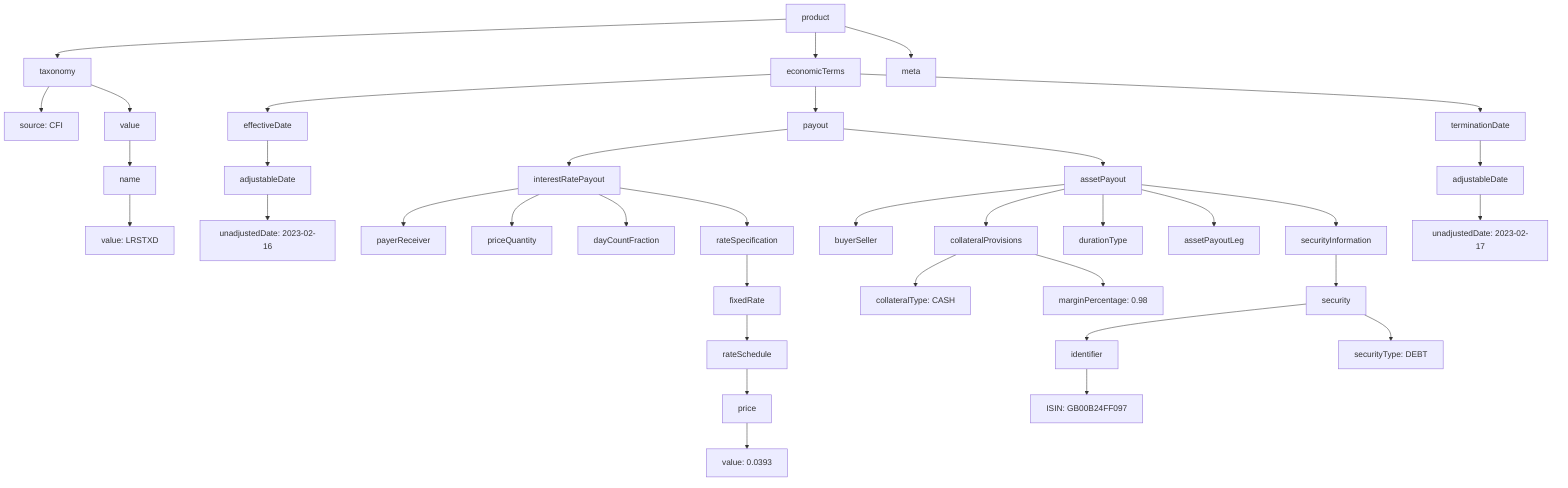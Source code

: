 flowchart TD
    A[product] --> B[taxonomy]
    A --> C[economicTerms]
    A --> D[meta]
    
    B --> B1[source: CFI]
    B --> B2[value]
    B2 --> B2a[name]
    B2a --> B2a1[value: LRSTXD]
    
    C --> C1[effectiveDate]
    C --> C2[payout]
    C --> C3[terminationDate]
    
    C1 --> C1a[adjustableDate]
    C1a --> C1a1[unadjustedDate: 2023-02-16]
    
    C2 --> C2a[interestRatePayout]
    C2 --> C2b[assetPayout]
    
    C2a --> C2a1[payerReceiver]
    C2a --> C2a2[priceQuantity]
    C2a --> C2a3[dayCountFraction]
    C2a --> C2a4[rateSpecification]
    
    C2a4 --> C2a4a[fixedRate]
    C2a4a --> C2a4a1[rateSchedule]
    C2a4a1 --> C2a4a1a[price]
    C2a4a1a --> C2a4a1a1[value: 0.0393]
    
    C2b --> C2b1[buyerSeller]
    C2b --> C2b2[collateralProvisions]
    C2b --> C2b3[durationType]
    C2b --> C2b4[assetPayoutLeg]
    C2b --> C2b5[securityInformation]
    
    C2b2 --> C2b2a[collateralType: CASH]
    C2b2 --> C2b2b[marginPercentage: 0.98]
    
    C2b5 --> C2b5a[security]
    C2b5a --> C2b5a1[identifier]
    C2b5a1 --> C2b5a1a[ISIN: GB00B24FF097]
    C2b5a --> C2b5a2[securityType: DEBT]
    
    C3 --> C3a[adjustableDate]
    C3a --> C3a1[unadjustedDate: 2023-02-17]